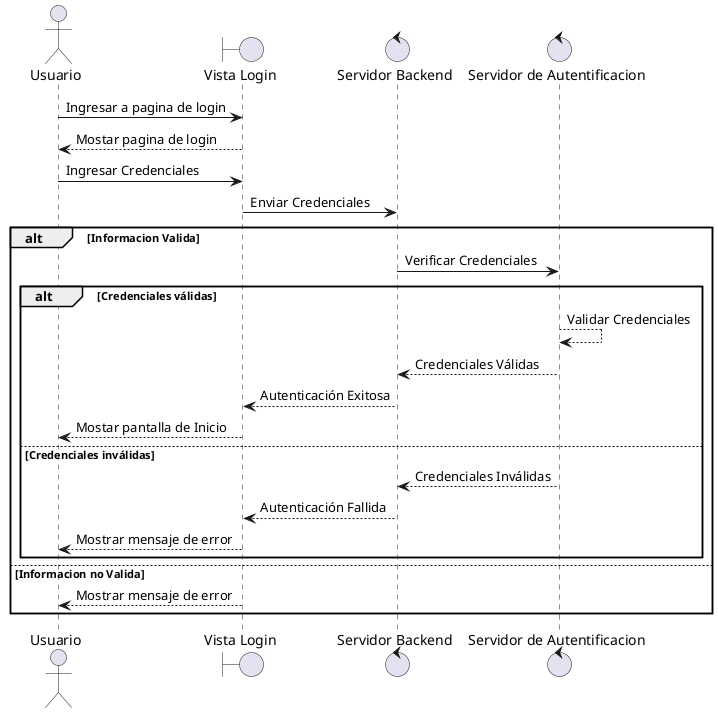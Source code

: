 @startuml Inicio de Sesion

actor Usuario as User
boundary "Vista Login" as LoginView
control "Servidor Backend" as Backend
control "Servidor de Autentificacion" as ExternalService

User -> LoginView: Ingresar a pagina de login
LoginView --> User: Mostar pagina de login
User -> LoginView: Ingresar Credenciales
LoginView -> Backend: Enviar Credenciales
alt Informacion Valida
  Backend -> ExternalService: Verificar Credenciales
  alt Credenciales válidas
    ExternalService --> ExternalService: Validar Credenciales
    ExternalService --> Backend: Credenciales Válidas
    Backend --> LoginView: Autenticación Exitosa
    LoginView --> User: Mostar pantalla de Inicio
  else Credenciales inválidas
    ExternalService --> Backend: Credenciales Inválidas
    Backend --> LoginView: Autenticación Fallida
    LoginView --> User: Mostrar mensaje de error
  end
else Informacion no Valida
  LoginView --> User: Mostrar mensaje de error
end

@enduml
